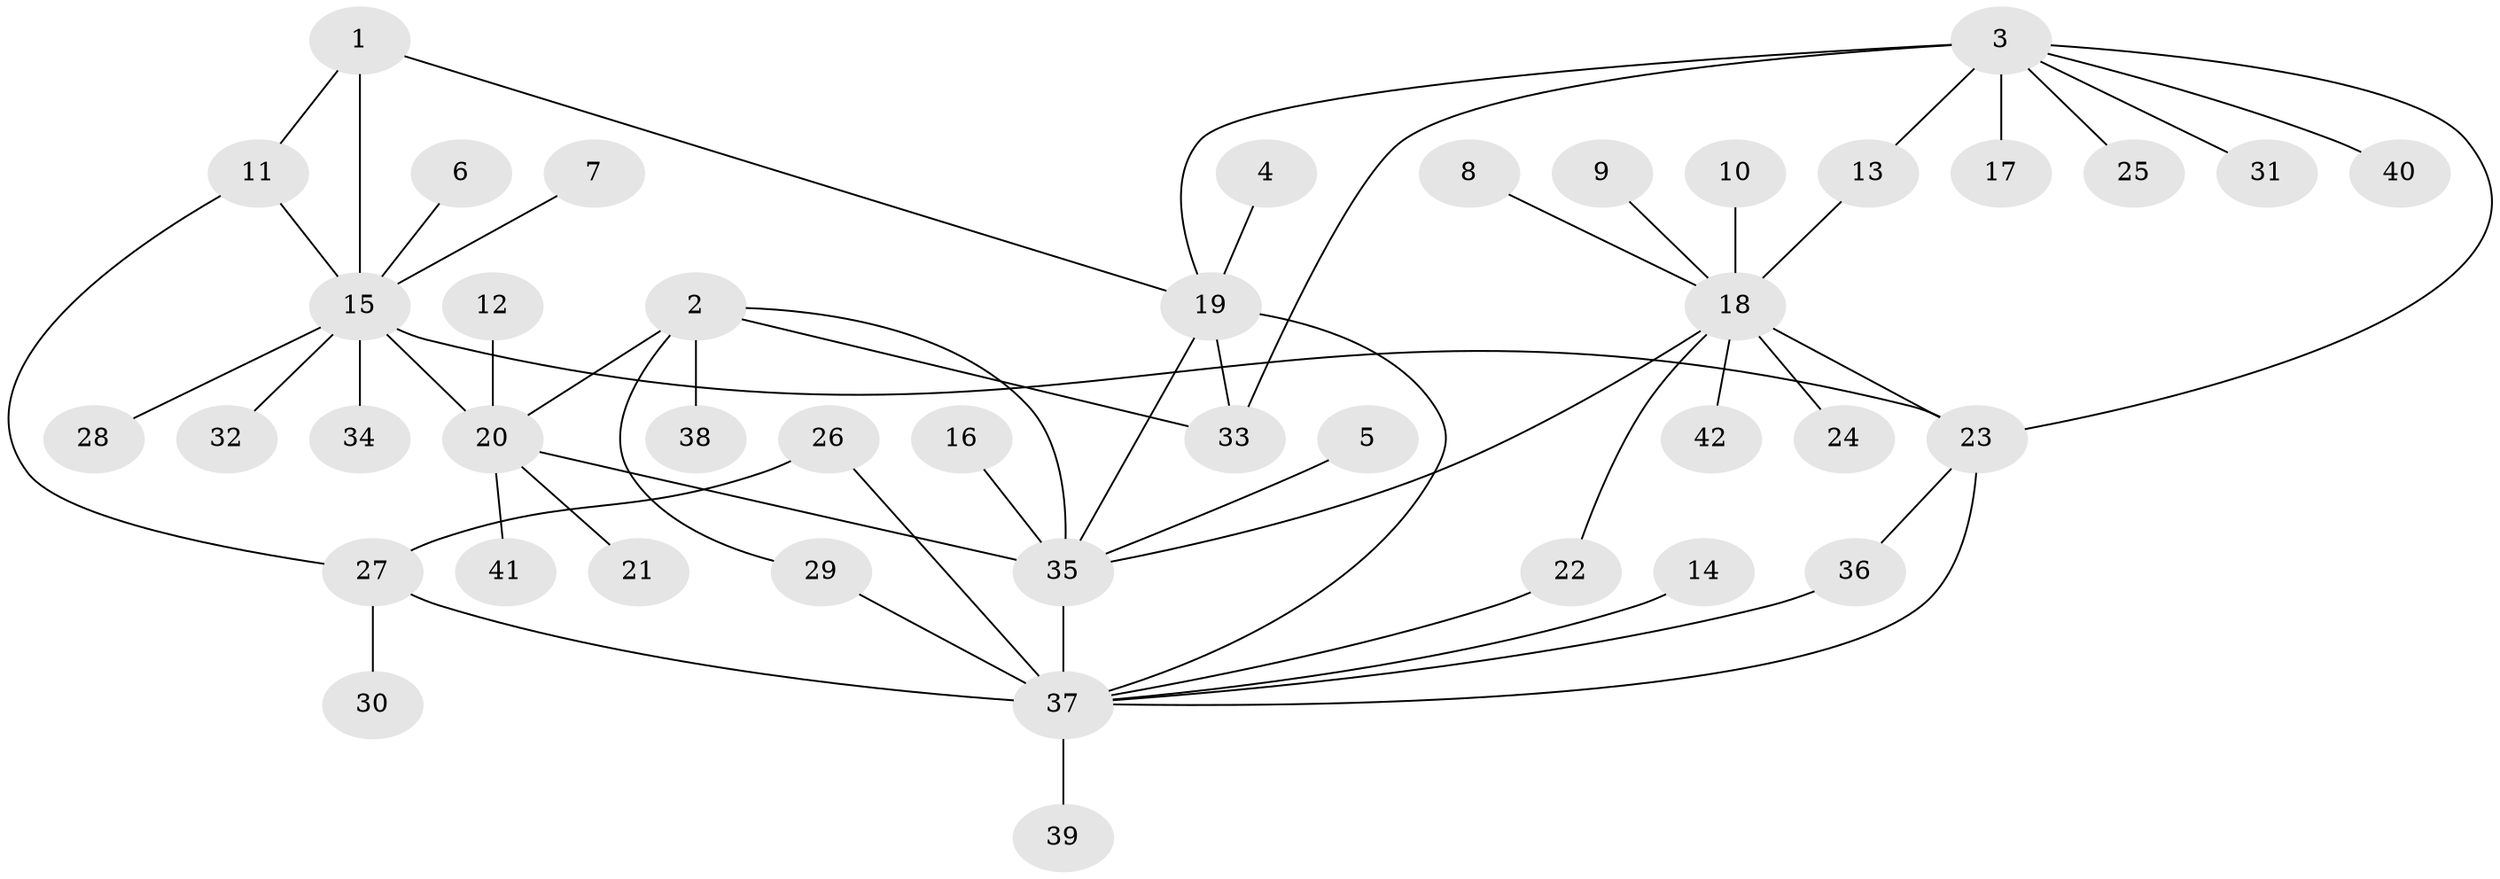 // original degree distribution, {10: 0.025, 4: 0.05, 7: 0.025, 5: 0.0375, 6: 0.0375, 9: 0.0125, 11: 0.0125, 3: 0.05, 12: 0.0125, 13: 0.0125, 2: 0.15, 1: 0.575}
// Generated by graph-tools (version 1.1) at 2025/02/03/09/25 03:02:51]
// undirected, 42 vertices, 56 edges
graph export_dot {
graph [start="1"]
  node [color=gray90,style=filled];
  1;
  2;
  3;
  4;
  5;
  6;
  7;
  8;
  9;
  10;
  11;
  12;
  13;
  14;
  15;
  16;
  17;
  18;
  19;
  20;
  21;
  22;
  23;
  24;
  25;
  26;
  27;
  28;
  29;
  30;
  31;
  32;
  33;
  34;
  35;
  36;
  37;
  38;
  39;
  40;
  41;
  42;
  1 -- 11 [weight=2.0];
  1 -- 15 [weight=2.0];
  1 -- 19 [weight=1.0];
  2 -- 20 [weight=2.0];
  2 -- 29 [weight=1.0];
  2 -- 33 [weight=1.0];
  2 -- 35 [weight=2.0];
  2 -- 38 [weight=1.0];
  3 -- 13 [weight=1.0];
  3 -- 17 [weight=1.0];
  3 -- 19 [weight=2.0];
  3 -- 23 [weight=1.0];
  3 -- 25 [weight=1.0];
  3 -- 31 [weight=1.0];
  3 -- 33 [weight=1.0];
  3 -- 40 [weight=1.0];
  4 -- 19 [weight=1.0];
  5 -- 35 [weight=1.0];
  6 -- 15 [weight=1.0];
  7 -- 15 [weight=1.0];
  8 -- 18 [weight=1.0];
  9 -- 18 [weight=1.0];
  10 -- 18 [weight=1.0];
  11 -- 15 [weight=1.0];
  11 -- 27 [weight=1.0];
  12 -- 20 [weight=1.0];
  13 -- 18 [weight=1.0];
  14 -- 37 [weight=1.0];
  15 -- 20 [weight=1.0];
  15 -- 23 [weight=1.0];
  15 -- 28 [weight=1.0];
  15 -- 32 [weight=1.0];
  15 -- 34 [weight=1.0];
  16 -- 35 [weight=1.0];
  18 -- 22 [weight=1.0];
  18 -- 23 [weight=3.0];
  18 -- 24 [weight=1.0];
  18 -- 35 [weight=1.0];
  18 -- 42 [weight=1.0];
  19 -- 33 [weight=2.0];
  19 -- 35 [weight=1.0];
  19 -- 37 [weight=1.0];
  20 -- 21 [weight=1.0];
  20 -- 35 [weight=1.0];
  20 -- 41 [weight=1.0];
  22 -- 37 [weight=1.0];
  23 -- 36 [weight=1.0];
  23 -- 37 [weight=1.0];
  26 -- 27 [weight=1.0];
  26 -- 37 [weight=2.0];
  27 -- 30 [weight=1.0];
  27 -- 37 [weight=2.0];
  29 -- 37 [weight=1.0];
  35 -- 37 [weight=1.0];
  36 -- 37 [weight=1.0];
  37 -- 39 [weight=1.0];
}
